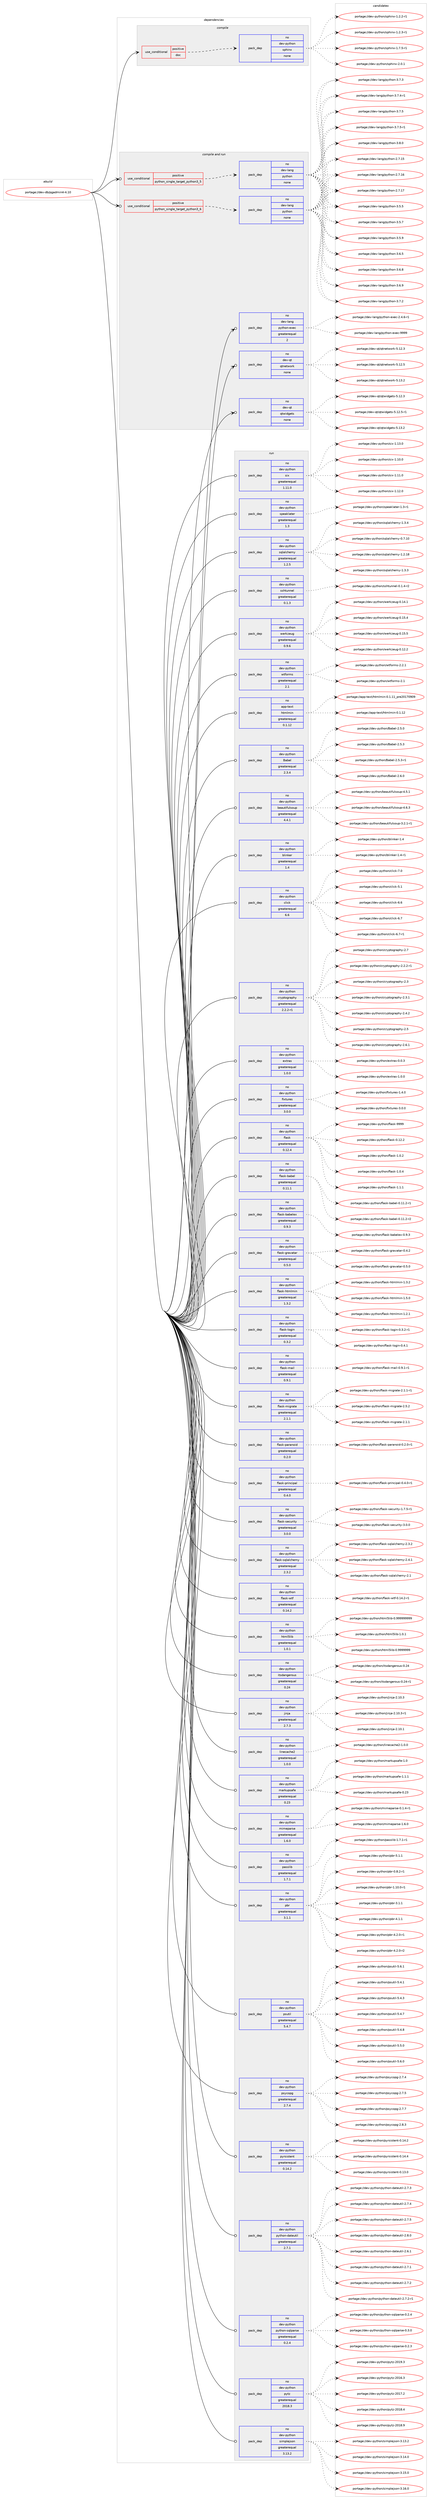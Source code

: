 digraph prolog {

# *************
# Graph options
# *************

newrank=true;
concentrate=true;
compound=true;
graph [rankdir=LR,fontname=Helvetica,fontsize=10,ranksep=1.5];#, ranksep=2.5, nodesep=0.2];
edge  [arrowhead=vee];
node  [fontname=Helvetica,fontsize=10];

# **********
# The ebuild
# **********

subgraph cluster_leftcol {
color=gray;
rank=same;
label=<<i>ebuild</i>>;
id [label="portage://dev-db/pgadmin4-4.10", color=red, width=4, href="../dev-db/pgadmin4-4.10.svg"];
}

# ****************
# The dependencies
# ****************

subgraph cluster_midcol {
color=gray;
label=<<i>dependencies</i>>;
subgraph cluster_compile {
fillcolor="#eeeeee";
style=filled;
label=<<i>compile</i>>;
subgraph cond12736 {
dependency56305 [label=<<TABLE BORDER="0" CELLBORDER="1" CELLSPACING="0" CELLPADDING="4"><TR><TD ROWSPAN="3" CELLPADDING="10">use_conditional</TD></TR><TR><TD>positive</TD></TR><TR><TD>doc</TD></TR></TABLE>>, shape=none, color=red];
subgraph pack42311 {
dependency56306 [label=<<TABLE BORDER="0" CELLBORDER="1" CELLSPACING="0" CELLPADDING="4" WIDTH="220"><TR><TD ROWSPAN="6" CELLPADDING="30">pack_dep</TD></TR><TR><TD WIDTH="110">no</TD></TR><TR><TD>dev-python</TD></TR><TR><TD>sphinx</TD></TR><TR><TD>none</TD></TR><TR><TD></TD></TR></TABLE>>, shape=none, color=blue];
}
dependency56305:e -> dependency56306:w [weight=20,style="dashed",arrowhead="vee"];
}
id:e -> dependency56305:w [weight=20,style="solid",arrowhead="vee"];
}
subgraph cluster_compileandrun {
fillcolor="#eeeeee";
style=filled;
label=<<i>compile and run</i>>;
subgraph cond12737 {
dependency56307 [label=<<TABLE BORDER="0" CELLBORDER="1" CELLSPACING="0" CELLPADDING="4"><TR><TD ROWSPAN="3" CELLPADDING="10">use_conditional</TD></TR><TR><TD>positive</TD></TR><TR><TD>python_single_target_python3_5</TD></TR></TABLE>>, shape=none, color=red];
subgraph pack42312 {
dependency56308 [label=<<TABLE BORDER="0" CELLBORDER="1" CELLSPACING="0" CELLPADDING="4" WIDTH="220"><TR><TD ROWSPAN="6" CELLPADDING="30">pack_dep</TD></TR><TR><TD WIDTH="110">no</TD></TR><TR><TD>dev-lang</TD></TR><TR><TD>python</TD></TR><TR><TD>none</TD></TR><TR><TD></TD></TR></TABLE>>, shape=none, color=blue];
}
dependency56307:e -> dependency56308:w [weight=20,style="dashed",arrowhead="vee"];
}
id:e -> dependency56307:w [weight=20,style="solid",arrowhead="odotvee"];
subgraph cond12738 {
dependency56309 [label=<<TABLE BORDER="0" CELLBORDER="1" CELLSPACING="0" CELLPADDING="4"><TR><TD ROWSPAN="3" CELLPADDING="10">use_conditional</TD></TR><TR><TD>positive</TD></TR><TR><TD>python_single_target_python3_6</TD></TR></TABLE>>, shape=none, color=red];
subgraph pack42313 {
dependency56310 [label=<<TABLE BORDER="0" CELLBORDER="1" CELLSPACING="0" CELLPADDING="4" WIDTH="220"><TR><TD ROWSPAN="6" CELLPADDING="30">pack_dep</TD></TR><TR><TD WIDTH="110">no</TD></TR><TR><TD>dev-lang</TD></TR><TR><TD>python</TD></TR><TR><TD>none</TD></TR><TR><TD></TD></TR></TABLE>>, shape=none, color=blue];
}
dependency56309:e -> dependency56310:w [weight=20,style="dashed",arrowhead="vee"];
}
id:e -> dependency56309:w [weight=20,style="solid",arrowhead="odotvee"];
subgraph pack42314 {
dependency56311 [label=<<TABLE BORDER="0" CELLBORDER="1" CELLSPACING="0" CELLPADDING="4" WIDTH="220"><TR><TD ROWSPAN="6" CELLPADDING="30">pack_dep</TD></TR><TR><TD WIDTH="110">no</TD></TR><TR><TD>dev-lang</TD></TR><TR><TD>python-exec</TD></TR><TR><TD>greaterequal</TD></TR><TR><TD>2</TD></TR></TABLE>>, shape=none, color=blue];
}
id:e -> dependency56311:w [weight=20,style="solid",arrowhead="odotvee"];
subgraph pack42315 {
dependency56312 [label=<<TABLE BORDER="0" CELLBORDER="1" CELLSPACING="0" CELLPADDING="4" WIDTH="220"><TR><TD ROWSPAN="6" CELLPADDING="30">pack_dep</TD></TR><TR><TD WIDTH="110">no</TD></TR><TR><TD>dev-qt</TD></TR><TR><TD>qtnetwork</TD></TR><TR><TD>none</TD></TR><TR><TD></TD></TR></TABLE>>, shape=none, color=blue];
}
id:e -> dependency56312:w [weight=20,style="solid",arrowhead="odotvee"];
subgraph pack42316 {
dependency56313 [label=<<TABLE BORDER="0" CELLBORDER="1" CELLSPACING="0" CELLPADDING="4" WIDTH="220"><TR><TD ROWSPAN="6" CELLPADDING="30">pack_dep</TD></TR><TR><TD WIDTH="110">no</TD></TR><TR><TD>dev-qt</TD></TR><TR><TD>qtwidgets</TD></TR><TR><TD>none</TD></TR><TR><TD></TD></TR></TABLE>>, shape=none, color=blue];
}
id:e -> dependency56313:w [weight=20,style="solid",arrowhead="odotvee"];
}
subgraph cluster_run {
fillcolor="#eeeeee";
style=filled;
label=<<i>run</i>>;
subgraph pack42317 {
dependency56314 [label=<<TABLE BORDER="0" CELLBORDER="1" CELLSPACING="0" CELLPADDING="4" WIDTH="220"><TR><TD ROWSPAN="6" CELLPADDING="30">pack_dep</TD></TR><TR><TD WIDTH="110">no</TD></TR><TR><TD>app-text</TD></TR><TR><TD>htmlmin</TD></TR><TR><TD>greaterequal</TD></TR><TR><TD>0.1.12</TD></TR></TABLE>>, shape=none, color=blue];
}
id:e -> dependency56314:w [weight=20,style="solid",arrowhead="odot"];
subgraph pack42318 {
dependency56315 [label=<<TABLE BORDER="0" CELLBORDER="1" CELLSPACING="0" CELLPADDING="4" WIDTH="220"><TR><TD ROWSPAN="6" CELLPADDING="30">pack_dep</TD></TR><TR><TD WIDTH="110">no</TD></TR><TR><TD>dev-python</TD></TR><TR><TD>Babel</TD></TR><TR><TD>greaterequal</TD></TR><TR><TD>2.3.4</TD></TR></TABLE>>, shape=none, color=blue];
}
id:e -> dependency56315:w [weight=20,style="solid",arrowhead="odot"];
subgraph pack42319 {
dependency56316 [label=<<TABLE BORDER="0" CELLBORDER="1" CELLSPACING="0" CELLPADDING="4" WIDTH="220"><TR><TD ROWSPAN="6" CELLPADDING="30">pack_dep</TD></TR><TR><TD WIDTH="110">no</TD></TR><TR><TD>dev-python</TD></TR><TR><TD>beautifulsoup</TD></TR><TR><TD>greaterequal</TD></TR><TR><TD>4.4.1</TD></TR></TABLE>>, shape=none, color=blue];
}
id:e -> dependency56316:w [weight=20,style="solid",arrowhead="odot"];
subgraph pack42320 {
dependency56317 [label=<<TABLE BORDER="0" CELLBORDER="1" CELLSPACING="0" CELLPADDING="4" WIDTH="220"><TR><TD ROWSPAN="6" CELLPADDING="30">pack_dep</TD></TR><TR><TD WIDTH="110">no</TD></TR><TR><TD>dev-python</TD></TR><TR><TD>blinker</TD></TR><TR><TD>greaterequal</TD></TR><TR><TD>1.4</TD></TR></TABLE>>, shape=none, color=blue];
}
id:e -> dependency56317:w [weight=20,style="solid",arrowhead="odot"];
subgraph pack42321 {
dependency56318 [label=<<TABLE BORDER="0" CELLBORDER="1" CELLSPACING="0" CELLPADDING="4" WIDTH="220"><TR><TD ROWSPAN="6" CELLPADDING="30">pack_dep</TD></TR><TR><TD WIDTH="110">no</TD></TR><TR><TD>dev-python</TD></TR><TR><TD>click</TD></TR><TR><TD>greaterequal</TD></TR><TR><TD>6.6</TD></TR></TABLE>>, shape=none, color=blue];
}
id:e -> dependency56318:w [weight=20,style="solid",arrowhead="odot"];
subgraph pack42322 {
dependency56319 [label=<<TABLE BORDER="0" CELLBORDER="1" CELLSPACING="0" CELLPADDING="4" WIDTH="220"><TR><TD ROWSPAN="6" CELLPADDING="30">pack_dep</TD></TR><TR><TD WIDTH="110">no</TD></TR><TR><TD>dev-python</TD></TR><TR><TD>cryptography</TD></TR><TR><TD>greaterequal</TD></TR><TR><TD>2.2.2-r1</TD></TR></TABLE>>, shape=none, color=blue];
}
id:e -> dependency56319:w [weight=20,style="solid",arrowhead="odot"];
subgraph pack42323 {
dependency56320 [label=<<TABLE BORDER="0" CELLBORDER="1" CELLSPACING="0" CELLPADDING="4" WIDTH="220"><TR><TD ROWSPAN="6" CELLPADDING="30">pack_dep</TD></TR><TR><TD WIDTH="110">no</TD></TR><TR><TD>dev-python</TD></TR><TR><TD>extras</TD></TR><TR><TD>greaterequal</TD></TR><TR><TD>1.0.0</TD></TR></TABLE>>, shape=none, color=blue];
}
id:e -> dependency56320:w [weight=20,style="solid",arrowhead="odot"];
subgraph pack42324 {
dependency56321 [label=<<TABLE BORDER="0" CELLBORDER="1" CELLSPACING="0" CELLPADDING="4" WIDTH="220"><TR><TD ROWSPAN="6" CELLPADDING="30">pack_dep</TD></TR><TR><TD WIDTH="110">no</TD></TR><TR><TD>dev-python</TD></TR><TR><TD>fixtures</TD></TR><TR><TD>greaterequal</TD></TR><TR><TD>3.0.0</TD></TR></TABLE>>, shape=none, color=blue];
}
id:e -> dependency56321:w [weight=20,style="solid",arrowhead="odot"];
subgraph pack42325 {
dependency56322 [label=<<TABLE BORDER="0" CELLBORDER="1" CELLSPACING="0" CELLPADDING="4" WIDTH="220"><TR><TD ROWSPAN="6" CELLPADDING="30">pack_dep</TD></TR><TR><TD WIDTH="110">no</TD></TR><TR><TD>dev-python</TD></TR><TR><TD>flask</TD></TR><TR><TD>greaterequal</TD></TR><TR><TD>0.12.4</TD></TR></TABLE>>, shape=none, color=blue];
}
id:e -> dependency56322:w [weight=20,style="solid",arrowhead="odot"];
subgraph pack42326 {
dependency56323 [label=<<TABLE BORDER="0" CELLBORDER="1" CELLSPACING="0" CELLPADDING="4" WIDTH="220"><TR><TD ROWSPAN="6" CELLPADDING="30">pack_dep</TD></TR><TR><TD WIDTH="110">no</TD></TR><TR><TD>dev-python</TD></TR><TR><TD>flask-babel</TD></TR><TR><TD>greaterequal</TD></TR><TR><TD>0.11.1</TD></TR></TABLE>>, shape=none, color=blue];
}
id:e -> dependency56323:w [weight=20,style="solid",arrowhead="odot"];
subgraph pack42327 {
dependency56324 [label=<<TABLE BORDER="0" CELLBORDER="1" CELLSPACING="0" CELLPADDING="4" WIDTH="220"><TR><TD ROWSPAN="6" CELLPADDING="30">pack_dep</TD></TR><TR><TD WIDTH="110">no</TD></TR><TR><TD>dev-python</TD></TR><TR><TD>flask-babelex</TD></TR><TR><TD>greaterequal</TD></TR><TR><TD>0.9.3</TD></TR></TABLE>>, shape=none, color=blue];
}
id:e -> dependency56324:w [weight=20,style="solid",arrowhead="odot"];
subgraph pack42328 {
dependency56325 [label=<<TABLE BORDER="0" CELLBORDER="1" CELLSPACING="0" CELLPADDING="4" WIDTH="220"><TR><TD ROWSPAN="6" CELLPADDING="30">pack_dep</TD></TR><TR><TD WIDTH="110">no</TD></TR><TR><TD>dev-python</TD></TR><TR><TD>flask-gravatar</TD></TR><TR><TD>greaterequal</TD></TR><TR><TD>0.5.0</TD></TR></TABLE>>, shape=none, color=blue];
}
id:e -> dependency56325:w [weight=20,style="solid",arrowhead="odot"];
subgraph pack42329 {
dependency56326 [label=<<TABLE BORDER="0" CELLBORDER="1" CELLSPACING="0" CELLPADDING="4" WIDTH="220"><TR><TD ROWSPAN="6" CELLPADDING="30">pack_dep</TD></TR><TR><TD WIDTH="110">no</TD></TR><TR><TD>dev-python</TD></TR><TR><TD>flask-htmlmin</TD></TR><TR><TD>greaterequal</TD></TR><TR><TD>1.3.2</TD></TR></TABLE>>, shape=none, color=blue];
}
id:e -> dependency56326:w [weight=20,style="solid",arrowhead="odot"];
subgraph pack42330 {
dependency56327 [label=<<TABLE BORDER="0" CELLBORDER="1" CELLSPACING="0" CELLPADDING="4" WIDTH="220"><TR><TD ROWSPAN="6" CELLPADDING="30">pack_dep</TD></TR><TR><TD WIDTH="110">no</TD></TR><TR><TD>dev-python</TD></TR><TR><TD>flask-login</TD></TR><TR><TD>greaterequal</TD></TR><TR><TD>0.3.2</TD></TR></TABLE>>, shape=none, color=blue];
}
id:e -> dependency56327:w [weight=20,style="solid",arrowhead="odot"];
subgraph pack42331 {
dependency56328 [label=<<TABLE BORDER="0" CELLBORDER="1" CELLSPACING="0" CELLPADDING="4" WIDTH="220"><TR><TD ROWSPAN="6" CELLPADDING="30">pack_dep</TD></TR><TR><TD WIDTH="110">no</TD></TR><TR><TD>dev-python</TD></TR><TR><TD>flask-mail</TD></TR><TR><TD>greaterequal</TD></TR><TR><TD>0.9.1</TD></TR></TABLE>>, shape=none, color=blue];
}
id:e -> dependency56328:w [weight=20,style="solid",arrowhead="odot"];
subgraph pack42332 {
dependency56329 [label=<<TABLE BORDER="0" CELLBORDER="1" CELLSPACING="0" CELLPADDING="4" WIDTH="220"><TR><TD ROWSPAN="6" CELLPADDING="30">pack_dep</TD></TR><TR><TD WIDTH="110">no</TD></TR><TR><TD>dev-python</TD></TR><TR><TD>flask-migrate</TD></TR><TR><TD>greaterequal</TD></TR><TR><TD>2.1.1</TD></TR></TABLE>>, shape=none, color=blue];
}
id:e -> dependency56329:w [weight=20,style="solid",arrowhead="odot"];
subgraph pack42333 {
dependency56330 [label=<<TABLE BORDER="0" CELLBORDER="1" CELLSPACING="0" CELLPADDING="4" WIDTH="220"><TR><TD ROWSPAN="6" CELLPADDING="30">pack_dep</TD></TR><TR><TD WIDTH="110">no</TD></TR><TR><TD>dev-python</TD></TR><TR><TD>flask-paranoid</TD></TR><TR><TD>greaterequal</TD></TR><TR><TD>0.2.0</TD></TR></TABLE>>, shape=none, color=blue];
}
id:e -> dependency56330:w [weight=20,style="solid",arrowhead="odot"];
subgraph pack42334 {
dependency56331 [label=<<TABLE BORDER="0" CELLBORDER="1" CELLSPACING="0" CELLPADDING="4" WIDTH="220"><TR><TD ROWSPAN="6" CELLPADDING="30">pack_dep</TD></TR><TR><TD WIDTH="110">no</TD></TR><TR><TD>dev-python</TD></TR><TR><TD>flask-principal</TD></TR><TR><TD>greaterequal</TD></TR><TR><TD>0.4.0</TD></TR></TABLE>>, shape=none, color=blue];
}
id:e -> dependency56331:w [weight=20,style="solid",arrowhead="odot"];
subgraph pack42335 {
dependency56332 [label=<<TABLE BORDER="0" CELLBORDER="1" CELLSPACING="0" CELLPADDING="4" WIDTH="220"><TR><TD ROWSPAN="6" CELLPADDING="30">pack_dep</TD></TR><TR><TD WIDTH="110">no</TD></TR><TR><TD>dev-python</TD></TR><TR><TD>flask-security</TD></TR><TR><TD>greaterequal</TD></TR><TR><TD>3.0.0</TD></TR></TABLE>>, shape=none, color=blue];
}
id:e -> dependency56332:w [weight=20,style="solid",arrowhead="odot"];
subgraph pack42336 {
dependency56333 [label=<<TABLE BORDER="0" CELLBORDER="1" CELLSPACING="0" CELLPADDING="4" WIDTH="220"><TR><TD ROWSPAN="6" CELLPADDING="30">pack_dep</TD></TR><TR><TD WIDTH="110">no</TD></TR><TR><TD>dev-python</TD></TR><TR><TD>flask-sqlalchemy</TD></TR><TR><TD>greaterequal</TD></TR><TR><TD>2.3.2</TD></TR></TABLE>>, shape=none, color=blue];
}
id:e -> dependency56333:w [weight=20,style="solid",arrowhead="odot"];
subgraph pack42337 {
dependency56334 [label=<<TABLE BORDER="0" CELLBORDER="1" CELLSPACING="0" CELLPADDING="4" WIDTH="220"><TR><TD ROWSPAN="6" CELLPADDING="30">pack_dep</TD></TR><TR><TD WIDTH="110">no</TD></TR><TR><TD>dev-python</TD></TR><TR><TD>flask-wtf</TD></TR><TR><TD>greaterequal</TD></TR><TR><TD>0.14.2</TD></TR></TABLE>>, shape=none, color=blue];
}
id:e -> dependency56334:w [weight=20,style="solid",arrowhead="odot"];
subgraph pack42338 {
dependency56335 [label=<<TABLE BORDER="0" CELLBORDER="1" CELLSPACING="0" CELLPADDING="4" WIDTH="220"><TR><TD ROWSPAN="6" CELLPADDING="30">pack_dep</TD></TR><TR><TD WIDTH="110">no</TD></TR><TR><TD>dev-python</TD></TR><TR><TD>html5lib</TD></TR><TR><TD>greaterequal</TD></TR><TR><TD>1.0.1</TD></TR></TABLE>>, shape=none, color=blue];
}
id:e -> dependency56335:w [weight=20,style="solid",arrowhead="odot"];
subgraph pack42339 {
dependency56336 [label=<<TABLE BORDER="0" CELLBORDER="1" CELLSPACING="0" CELLPADDING="4" WIDTH="220"><TR><TD ROWSPAN="6" CELLPADDING="30">pack_dep</TD></TR><TR><TD WIDTH="110">no</TD></TR><TR><TD>dev-python</TD></TR><TR><TD>itsdangerous</TD></TR><TR><TD>greaterequal</TD></TR><TR><TD>0.24</TD></TR></TABLE>>, shape=none, color=blue];
}
id:e -> dependency56336:w [weight=20,style="solid",arrowhead="odot"];
subgraph pack42340 {
dependency56337 [label=<<TABLE BORDER="0" CELLBORDER="1" CELLSPACING="0" CELLPADDING="4" WIDTH="220"><TR><TD ROWSPAN="6" CELLPADDING="30">pack_dep</TD></TR><TR><TD WIDTH="110">no</TD></TR><TR><TD>dev-python</TD></TR><TR><TD>jinja</TD></TR><TR><TD>greaterequal</TD></TR><TR><TD>2.7.3</TD></TR></TABLE>>, shape=none, color=blue];
}
id:e -> dependency56337:w [weight=20,style="solid",arrowhead="odot"];
subgraph pack42341 {
dependency56338 [label=<<TABLE BORDER="0" CELLBORDER="1" CELLSPACING="0" CELLPADDING="4" WIDTH="220"><TR><TD ROWSPAN="6" CELLPADDING="30">pack_dep</TD></TR><TR><TD WIDTH="110">no</TD></TR><TR><TD>dev-python</TD></TR><TR><TD>linecache2</TD></TR><TR><TD>greaterequal</TD></TR><TR><TD>1.0.0</TD></TR></TABLE>>, shape=none, color=blue];
}
id:e -> dependency56338:w [weight=20,style="solid",arrowhead="odot"];
subgraph pack42342 {
dependency56339 [label=<<TABLE BORDER="0" CELLBORDER="1" CELLSPACING="0" CELLPADDING="4" WIDTH="220"><TR><TD ROWSPAN="6" CELLPADDING="30">pack_dep</TD></TR><TR><TD WIDTH="110">no</TD></TR><TR><TD>dev-python</TD></TR><TR><TD>markupsafe</TD></TR><TR><TD>greaterequal</TD></TR><TR><TD>0.23</TD></TR></TABLE>>, shape=none, color=blue];
}
id:e -> dependency56339:w [weight=20,style="solid",arrowhead="odot"];
subgraph pack42343 {
dependency56340 [label=<<TABLE BORDER="0" CELLBORDER="1" CELLSPACING="0" CELLPADDING="4" WIDTH="220"><TR><TD ROWSPAN="6" CELLPADDING="30">pack_dep</TD></TR><TR><TD WIDTH="110">no</TD></TR><TR><TD>dev-python</TD></TR><TR><TD>mimeparse</TD></TR><TR><TD>greaterequal</TD></TR><TR><TD>1.6.0</TD></TR></TABLE>>, shape=none, color=blue];
}
id:e -> dependency56340:w [weight=20,style="solid",arrowhead="odot"];
subgraph pack42344 {
dependency56341 [label=<<TABLE BORDER="0" CELLBORDER="1" CELLSPACING="0" CELLPADDING="4" WIDTH="220"><TR><TD ROWSPAN="6" CELLPADDING="30">pack_dep</TD></TR><TR><TD WIDTH="110">no</TD></TR><TR><TD>dev-python</TD></TR><TR><TD>passlib</TD></TR><TR><TD>greaterequal</TD></TR><TR><TD>1.7.1</TD></TR></TABLE>>, shape=none, color=blue];
}
id:e -> dependency56341:w [weight=20,style="solid",arrowhead="odot"];
subgraph pack42345 {
dependency56342 [label=<<TABLE BORDER="0" CELLBORDER="1" CELLSPACING="0" CELLPADDING="4" WIDTH="220"><TR><TD ROWSPAN="6" CELLPADDING="30">pack_dep</TD></TR><TR><TD WIDTH="110">no</TD></TR><TR><TD>dev-python</TD></TR><TR><TD>pbr</TD></TR><TR><TD>greaterequal</TD></TR><TR><TD>3.1.1</TD></TR></TABLE>>, shape=none, color=blue];
}
id:e -> dependency56342:w [weight=20,style="solid",arrowhead="odot"];
subgraph pack42346 {
dependency56343 [label=<<TABLE BORDER="0" CELLBORDER="1" CELLSPACING="0" CELLPADDING="4" WIDTH="220"><TR><TD ROWSPAN="6" CELLPADDING="30">pack_dep</TD></TR><TR><TD WIDTH="110">no</TD></TR><TR><TD>dev-python</TD></TR><TR><TD>psutil</TD></TR><TR><TD>greaterequal</TD></TR><TR><TD>5.4.7</TD></TR></TABLE>>, shape=none, color=blue];
}
id:e -> dependency56343:w [weight=20,style="solid",arrowhead="odot"];
subgraph pack42347 {
dependency56344 [label=<<TABLE BORDER="0" CELLBORDER="1" CELLSPACING="0" CELLPADDING="4" WIDTH="220"><TR><TD ROWSPAN="6" CELLPADDING="30">pack_dep</TD></TR><TR><TD WIDTH="110">no</TD></TR><TR><TD>dev-python</TD></TR><TR><TD>psycopg</TD></TR><TR><TD>greaterequal</TD></TR><TR><TD>2.7.4</TD></TR></TABLE>>, shape=none, color=blue];
}
id:e -> dependency56344:w [weight=20,style="solid",arrowhead="odot"];
subgraph pack42348 {
dependency56345 [label=<<TABLE BORDER="0" CELLBORDER="1" CELLSPACING="0" CELLPADDING="4" WIDTH="220"><TR><TD ROWSPAN="6" CELLPADDING="30">pack_dep</TD></TR><TR><TD WIDTH="110">no</TD></TR><TR><TD>dev-python</TD></TR><TR><TD>pyrsistent</TD></TR><TR><TD>greaterequal</TD></TR><TR><TD>0.14.2</TD></TR></TABLE>>, shape=none, color=blue];
}
id:e -> dependency56345:w [weight=20,style="solid",arrowhead="odot"];
subgraph pack42349 {
dependency56346 [label=<<TABLE BORDER="0" CELLBORDER="1" CELLSPACING="0" CELLPADDING="4" WIDTH="220"><TR><TD ROWSPAN="6" CELLPADDING="30">pack_dep</TD></TR><TR><TD WIDTH="110">no</TD></TR><TR><TD>dev-python</TD></TR><TR><TD>python-dateutil</TD></TR><TR><TD>greaterequal</TD></TR><TR><TD>2.7.1</TD></TR></TABLE>>, shape=none, color=blue];
}
id:e -> dependency56346:w [weight=20,style="solid",arrowhead="odot"];
subgraph pack42350 {
dependency56347 [label=<<TABLE BORDER="0" CELLBORDER="1" CELLSPACING="0" CELLPADDING="4" WIDTH="220"><TR><TD ROWSPAN="6" CELLPADDING="30">pack_dep</TD></TR><TR><TD WIDTH="110">no</TD></TR><TR><TD>dev-python</TD></TR><TR><TD>python-sqlparse</TD></TR><TR><TD>greaterequal</TD></TR><TR><TD>0.2.4</TD></TR></TABLE>>, shape=none, color=blue];
}
id:e -> dependency56347:w [weight=20,style="solid",arrowhead="odot"];
subgraph pack42351 {
dependency56348 [label=<<TABLE BORDER="0" CELLBORDER="1" CELLSPACING="0" CELLPADDING="4" WIDTH="220"><TR><TD ROWSPAN="6" CELLPADDING="30">pack_dep</TD></TR><TR><TD WIDTH="110">no</TD></TR><TR><TD>dev-python</TD></TR><TR><TD>pytz</TD></TR><TR><TD>greaterequal</TD></TR><TR><TD>2018.3</TD></TR></TABLE>>, shape=none, color=blue];
}
id:e -> dependency56348:w [weight=20,style="solid",arrowhead="odot"];
subgraph pack42352 {
dependency56349 [label=<<TABLE BORDER="0" CELLBORDER="1" CELLSPACING="0" CELLPADDING="4" WIDTH="220"><TR><TD ROWSPAN="6" CELLPADDING="30">pack_dep</TD></TR><TR><TD WIDTH="110">no</TD></TR><TR><TD>dev-python</TD></TR><TR><TD>simplejson</TD></TR><TR><TD>greaterequal</TD></TR><TR><TD>3.13.2</TD></TR></TABLE>>, shape=none, color=blue];
}
id:e -> dependency56349:w [weight=20,style="solid",arrowhead="odot"];
subgraph pack42353 {
dependency56350 [label=<<TABLE BORDER="0" CELLBORDER="1" CELLSPACING="0" CELLPADDING="4" WIDTH="220"><TR><TD ROWSPAN="6" CELLPADDING="30">pack_dep</TD></TR><TR><TD WIDTH="110">no</TD></TR><TR><TD>dev-python</TD></TR><TR><TD>six</TD></TR><TR><TD>greaterequal</TD></TR><TR><TD>1.11.0</TD></TR></TABLE>>, shape=none, color=blue];
}
id:e -> dependency56350:w [weight=20,style="solid",arrowhead="odot"];
subgraph pack42354 {
dependency56351 [label=<<TABLE BORDER="0" CELLBORDER="1" CELLSPACING="0" CELLPADDING="4" WIDTH="220"><TR><TD ROWSPAN="6" CELLPADDING="30">pack_dep</TD></TR><TR><TD WIDTH="110">no</TD></TR><TR><TD>dev-python</TD></TR><TR><TD>speaklater</TD></TR><TR><TD>greaterequal</TD></TR><TR><TD>1.3</TD></TR></TABLE>>, shape=none, color=blue];
}
id:e -> dependency56351:w [weight=20,style="solid",arrowhead="odot"];
subgraph pack42355 {
dependency56352 [label=<<TABLE BORDER="0" CELLBORDER="1" CELLSPACING="0" CELLPADDING="4" WIDTH="220"><TR><TD ROWSPAN="6" CELLPADDING="30">pack_dep</TD></TR><TR><TD WIDTH="110">no</TD></TR><TR><TD>dev-python</TD></TR><TR><TD>sqlalchemy</TD></TR><TR><TD>greaterequal</TD></TR><TR><TD>1.2.5</TD></TR></TABLE>>, shape=none, color=blue];
}
id:e -> dependency56352:w [weight=20,style="solid",arrowhead="odot"];
subgraph pack42356 {
dependency56353 [label=<<TABLE BORDER="0" CELLBORDER="1" CELLSPACING="0" CELLPADDING="4" WIDTH="220"><TR><TD ROWSPAN="6" CELLPADDING="30">pack_dep</TD></TR><TR><TD WIDTH="110">no</TD></TR><TR><TD>dev-python</TD></TR><TR><TD>sshtunnel</TD></TR><TR><TD>greaterequal</TD></TR><TR><TD>0.1.3</TD></TR></TABLE>>, shape=none, color=blue];
}
id:e -> dependency56353:w [weight=20,style="solid",arrowhead="odot"];
subgraph pack42357 {
dependency56354 [label=<<TABLE BORDER="0" CELLBORDER="1" CELLSPACING="0" CELLPADDING="4" WIDTH="220"><TR><TD ROWSPAN="6" CELLPADDING="30">pack_dep</TD></TR><TR><TD WIDTH="110">no</TD></TR><TR><TD>dev-python</TD></TR><TR><TD>werkzeug</TD></TR><TR><TD>greaterequal</TD></TR><TR><TD>0.9.6</TD></TR></TABLE>>, shape=none, color=blue];
}
id:e -> dependency56354:w [weight=20,style="solid",arrowhead="odot"];
subgraph pack42358 {
dependency56355 [label=<<TABLE BORDER="0" CELLBORDER="1" CELLSPACING="0" CELLPADDING="4" WIDTH="220"><TR><TD ROWSPAN="6" CELLPADDING="30">pack_dep</TD></TR><TR><TD WIDTH="110">no</TD></TR><TR><TD>dev-python</TD></TR><TR><TD>wtforms</TD></TR><TR><TD>greaterequal</TD></TR><TR><TD>2.1</TD></TR></TABLE>>, shape=none, color=blue];
}
id:e -> dependency56355:w [weight=20,style="solid",arrowhead="odot"];
}
}

# **************
# The candidates
# **************

subgraph cluster_choices {
rank=same;
color=gray;
label=<<i>candidates</i>>;

subgraph choice42311 {
color=black;
nodesep=1;
choiceportage10010111845112121116104111110471151121041051101204549465046504511449 [label="portage://dev-python/sphinx-1.2.2-r1", color=red, width=4,href="../dev-python/sphinx-1.2.2-r1.svg"];
choiceportage10010111845112121116104111110471151121041051101204549465046514511449 [label="portage://dev-python/sphinx-1.2.3-r1", color=red, width=4,href="../dev-python/sphinx-1.2.3-r1.svg"];
choiceportage10010111845112121116104111110471151121041051101204549465546534511449 [label="portage://dev-python/sphinx-1.7.5-r1", color=red, width=4,href="../dev-python/sphinx-1.7.5-r1.svg"];
choiceportage1001011184511212111610411111047115112104105110120455046484649 [label="portage://dev-python/sphinx-2.0.1", color=red, width=4,href="../dev-python/sphinx-2.0.1.svg"];
dependency56306:e -> choiceportage10010111845112121116104111110471151121041051101204549465046504511449:w [style=dotted,weight="100"];
dependency56306:e -> choiceportage10010111845112121116104111110471151121041051101204549465046514511449:w [style=dotted,weight="100"];
dependency56306:e -> choiceportage10010111845112121116104111110471151121041051101204549465546534511449:w [style=dotted,weight="100"];
dependency56306:e -> choiceportage1001011184511212111610411111047115112104105110120455046484649:w [style=dotted,weight="100"];
}
subgraph choice42312 {
color=black;
nodesep=1;
choiceportage10010111845108971101034711212111610411111045504655464953 [label="portage://dev-lang/python-2.7.15", color=red, width=4,href="../dev-lang/python-2.7.15.svg"];
choiceportage10010111845108971101034711212111610411111045504655464954 [label="portage://dev-lang/python-2.7.16", color=red, width=4,href="../dev-lang/python-2.7.16.svg"];
choiceportage10010111845108971101034711212111610411111045504655464955 [label="portage://dev-lang/python-2.7.17", color=red, width=4,href="../dev-lang/python-2.7.17.svg"];
choiceportage100101118451089711010347112121116104111110455146534653 [label="portage://dev-lang/python-3.5.5", color=red, width=4,href="../dev-lang/python-3.5.5.svg"];
choiceportage100101118451089711010347112121116104111110455146534655 [label="portage://dev-lang/python-3.5.7", color=red, width=4,href="../dev-lang/python-3.5.7.svg"];
choiceportage100101118451089711010347112121116104111110455146534657 [label="portage://dev-lang/python-3.5.9", color=red, width=4,href="../dev-lang/python-3.5.9.svg"];
choiceportage100101118451089711010347112121116104111110455146544653 [label="portage://dev-lang/python-3.6.5", color=red, width=4,href="../dev-lang/python-3.6.5.svg"];
choiceportage100101118451089711010347112121116104111110455146544656 [label="portage://dev-lang/python-3.6.8", color=red, width=4,href="../dev-lang/python-3.6.8.svg"];
choiceportage100101118451089711010347112121116104111110455146544657 [label="portage://dev-lang/python-3.6.9", color=red, width=4,href="../dev-lang/python-3.6.9.svg"];
choiceportage100101118451089711010347112121116104111110455146554650 [label="portage://dev-lang/python-3.7.2", color=red, width=4,href="../dev-lang/python-3.7.2.svg"];
choiceportage100101118451089711010347112121116104111110455146554651 [label="portage://dev-lang/python-3.7.3", color=red, width=4,href="../dev-lang/python-3.7.3.svg"];
choiceportage1001011184510897110103471121211161041111104551465546524511449 [label="portage://dev-lang/python-3.7.4-r1", color=red, width=4,href="../dev-lang/python-3.7.4-r1.svg"];
choiceportage100101118451089711010347112121116104111110455146554653 [label="portage://dev-lang/python-3.7.5", color=red, width=4,href="../dev-lang/python-3.7.5.svg"];
choiceportage1001011184510897110103471121211161041111104551465546534511449 [label="portage://dev-lang/python-3.7.5-r1", color=red, width=4,href="../dev-lang/python-3.7.5-r1.svg"];
choiceportage100101118451089711010347112121116104111110455146564648 [label="portage://dev-lang/python-3.8.0", color=red, width=4,href="../dev-lang/python-3.8.0.svg"];
dependency56308:e -> choiceportage10010111845108971101034711212111610411111045504655464953:w [style=dotted,weight="100"];
dependency56308:e -> choiceportage10010111845108971101034711212111610411111045504655464954:w [style=dotted,weight="100"];
dependency56308:e -> choiceportage10010111845108971101034711212111610411111045504655464955:w [style=dotted,weight="100"];
dependency56308:e -> choiceportage100101118451089711010347112121116104111110455146534653:w [style=dotted,weight="100"];
dependency56308:e -> choiceportage100101118451089711010347112121116104111110455146534655:w [style=dotted,weight="100"];
dependency56308:e -> choiceportage100101118451089711010347112121116104111110455146534657:w [style=dotted,weight="100"];
dependency56308:e -> choiceportage100101118451089711010347112121116104111110455146544653:w [style=dotted,weight="100"];
dependency56308:e -> choiceportage100101118451089711010347112121116104111110455146544656:w [style=dotted,weight="100"];
dependency56308:e -> choiceportage100101118451089711010347112121116104111110455146544657:w [style=dotted,weight="100"];
dependency56308:e -> choiceportage100101118451089711010347112121116104111110455146554650:w [style=dotted,weight="100"];
dependency56308:e -> choiceportage100101118451089711010347112121116104111110455146554651:w [style=dotted,weight="100"];
dependency56308:e -> choiceportage1001011184510897110103471121211161041111104551465546524511449:w [style=dotted,weight="100"];
dependency56308:e -> choiceportage100101118451089711010347112121116104111110455146554653:w [style=dotted,weight="100"];
dependency56308:e -> choiceportage1001011184510897110103471121211161041111104551465546534511449:w [style=dotted,weight="100"];
dependency56308:e -> choiceportage100101118451089711010347112121116104111110455146564648:w [style=dotted,weight="100"];
}
subgraph choice42313 {
color=black;
nodesep=1;
choiceportage10010111845108971101034711212111610411111045504655464953 [label="portage://dev-lang/python-2.7.15", color=red, width=4,href="../dev-lang/python-2.7.15.svg"];
choiceportage10010111845108971101034711212111610411111045504655464954 [label="portage://dev-lang/python-2.7.16", color=red, width=4,href="../dev-lang/python-2.7.16.svg"];
choiceportage10010111845108971101034711212111610411111045504655464955 [label="portage://dev-lang/python-2.7.17", color=red, width=4,href="../dev-lang/python-2.7.17.svg"];
choiceportage100101118451089711010347112121116104111110455146534653 [label="portage://dev-lang/python-3.5.5", color=red, width=4,href="../dev-lang/python-3.5.5.svg"];
choiceportage100101118451089711010347112121116104111110455146534655 [label="portage://dev-lang/python-3.5.7", color=red, width=4,href="../dev-lang/python-3.5.7.svg"];
choiceportage100101118451089711010347112121116104111110455146534657 [label="portage://dev-lang/python-3.5.9", color=red, width=4,href="../dev-lang/python-3.5.9.svg"];
choiceportage100101118451089711010347112121116104111110455146544653 [label="portage://dev-lang/python-3.6.5", color=red, width=4,href="../dev-lang/python-3.6.5.svg"];
choiceportage100101118451089711010347112121116104111110455146544656 [label="portage://dev-lang/python-3.6.8", color=red, width=4,href="../dev-lang/python-3.6.8.svg"];
choiceportage100101118451089711010347112121116104111110455146544657 [label="portage://dev-lang/python-3.6.9", color=red, width=4,href="../dev-lang/python-3.6.9.svg"];
choiceportage100101118451089711010347112121116104111110455146554650 [label="portage://dev-lang/python-3.7.2", color=red, width=4,href="../dev-lang/python-3.7.2.svg"];
choiceportage100101118451089711010347112121116104111110455146554651 [label="portage://dev-lang/python-3.7.3", color=red, width=4,href="../dev-lang/python-3.7.3.svg"];
choiceportage1001011184510897110103471121211161041111104551465546524511449 [label="portage://dev-lang/python-3.7.4-r1", color=red, width=4,href="../dev-lang/python-3.7.4-r1.svg"];
choiceportage100101118451089711010347112121116104111110455146554653 [label="portage://dev-lang/python-3.7.5", color=red, width=4,href="../dev-lang/python-3.7.5.svg"];
choiceportage1001011184510897110103471121211161041111104551465546534511449 [label="portage://dev-lang/python-3.7.5-r1", color=red, width=4,href="../dev-lang/python-3.7.5-r1.svg"];
choiceportage100101118451089711010347112121116104111110455146564648 [label="portage://dev-lang/python-3.8.0", color=red, width=4,href="../dev-lang/python-3.8.0.svg"];
dependency56310:e -> choiceportage10010111845108971101034711212111610411111045504655464953:w [style=dotted,weight="100"];
dependency56310:e -> choiceportage10010111845108971101034711212111610411111045504655464954:w [style=dotted,weight="100"];
dependency56310:e -> choiceportage10010111845108971101034711212111610411111045504655464955:w [style=dotted,weight="100"];
dependency56310:e -> choiceportage100101118451089711010347112121116104111110455146534653:w [style=dotted,weight="100"];
dependency56310:e -> choiceportage100101118451089711010347112121116104111110455146534655:w [style=dotted,weight="100"];
dependency56310:e -> choiceportage100101118451089711010347112121116104111110455146534657:w [style=dotted,weight="100"];
dependency56310:e -> choiceportage100101118451089711010347112121116104111110455146544653:w [style=dotted,weight="100"];
dependency56310:e -> choiceportage100101118451089711010347112121116104111110455146544656:w [style=dotted,weight="100"];
dependency56310:e -> choiceportage100101118451089711010347112121116104111110455146544657:w [style=dotted,weight="100"];
dependency56310:e -> choiceportage100101118451089711010347112121116104111110455146554650:w [style=dotted,weight="100"];
dependency56310:e -> choiceportage100101118451089711010347112121116104111110455146554651:w [style=dotted,weight="100"];
dependency56310:e -> choiceportage1001011184510897110103471121211161041111104551465546524511449:w [style=dotted,weight="100"];
dependency56310:e -> choiceportage100101118451089711010347112121116104111110455146554653:w [style=dotted,weight="100"];
dependency56310:e -> choiceportage1001011184510897110103471121211161041111104551465546534511449:w [style=dotted,weight="100"];
dependency56310:e -> choiceportage100101118451089711010347112121116104111110455146564648:w [style=dotted,weight="100"];
}
subgraph choice42314 {
color=black;
nodesep=1;
choiceportage10010111845108971101034711212111610411111045101120101994550465246544511449 [label="portage://dev-lang/python-exec-2.4.6-r1", color=red, width=4,href="../dev-lang/python-exec-2.4.6-r1.svg"];
choiceportage10010111845108971101034711212111610411111045101120101994557575757 [label="portage://dev-lang/python-exec-9999", color=red, width=4,href="../dev-lang/python-exec-9999.svg"];
dependency56311:e -> choiceportage10010111845108971101034711212111610411111045101120101994550465246544511449:w [style=dotted,weight="100"];
dependency56311:e -> choiceportage10010111845108971101034711212111610411111045101120101994557575757:w [style=dotted,weight="100"];
}
subgraph choice42315 {
color=black;
nodesep=1;
choiceportage100101118451131164711311611010111611911111410745534649504651 [label="portage://dev-qt/qtnetwork-5.12.3", color=red, width=4,href="../dev-qt/qtnetwork-5.12.3.svg"];
choiceportage100101118451131164711311611010111611911111410745534649504653 [label="portage://dev-qt/qtnetwork-5.12.5", color=red, width=4,href="../dev-qt/qtnetwork-5.12.5.svg"];
choiceportage100101118451131164711311611010111611911111410745534649514650 [label="portage://dev-qt/qtnetwork-5.13.2", color=red, width=4,href="../dev-qt/qtnetwork-5.13.2.svg"];
dependency56312:e -> choiceportage100101118451131164711311611010111611911111410745534649504651:w [style=dotted,weight="100"];
dependency56312:e -> choiceportage100101118451131164711311611010111611911111410745534649504653:w [style=dotted,weight="100"];
dependency56312:e -> choiceportage100101118451131164711311611010111611911111410745534649514650:w [style=dotted,weight="100"];
}
subgraph choice42316 {
color=black;
nodesep=1;
choiceportage100101118451131164711311611910510010310111611545534649504651 [label="portage://dev-qt/qtwidgets-5.12.3", color=red, width=4,href="../dev-qt/qtwidgets-5.12.3.svg"];
choiceportage1001011184511311647113116119105100103101116115455346495046534511449 [label="portage://dev-qt/qtwidgets-5.12.5-r1", color=red, width=4,href="../dev-qt/qtwidgets-5.12.5-r1.svg"];
choiceportage100101118451131164711311611910510010310111611545534649514650 [label="portage://dev-qt/qtwidgets-5.13.2", color=red, width=4,href="../dev-qt/qtwidgets-5.13.2.svg"];
dependency56313:e -> choiceportage100101118451131164711311611910510010310111611545534649504651:w [style=dotted,weight="100"];
dependency56313:e -> choiceportage1001011184511311647113116119105100103101116115455346495046534511449:w [style=dotted,weight="100"];
dependency56313:e -> choiceportage100101118451131164711311611910510010310111611545534649514650:w [style=dotted,weight="100"];
}
subgraph choice42317 {
color=black;
nodesep=1;
choiceportage97112112451161011201164710411610910810910511045484649464949951121141015048495548574857 [label="portage://app-text/htmlmin-0.1.11_pre20170909", color=red, width=4,href="../app-text/htmlmin-0.1.11_pre20170909.svg"];
choiceportage97112112451161011201164710411610910810910511045484649464950 [label="portage://app-text/htmlmin-0.1.12", color=red, width=4,href="../app-text/htmlmin-0.1.12.svg"];
dependency56314:e -> choiceportage97112112451161011201164710411610910810910511045484649464949951121141015048495548574857:w [style=dotted,weight="100"];
dependency56314:e -> choiceportage97112112451161011201164710411610910810910511045484649464950:w [style=dotted,weight="100"];
}
subgraph choice42318 {
color=black;
nodesep=1;
choiceportage1001011184511212111610411111047669798101108455046534648 [label="portage://dev-python/Babel-2.5.0", color=red, width=4,href="../dev-python/Babel-2.5.0.svg"];
choiceportage1001011184511212111610411111047669798101108455046534651 [label="portage://dev-python/Babel-2.5.3", color=red, width=4,href="../dev-python/Babel-2.5.3.svg"];
choiceportage10010111845112121116104111110476697981011084550465346514511449 [label="portage://dev-python/Babel-2.5.3-r1", color=red, width=4,href="../dev-python/Babel-2.5.3-r1.svg"];
choiceportage1001011184511212111610411111047669798101108455046544648 [label="portage://dev-python/Babel-2.6.0", color=red, width=4,href="../dev-python/Babel-2.6.0.svg"];
dependency56315:e -> choiceportage1001011184511212111610411111047669798101108455046534648:w [style=dotted,weight="100"];
dependency56315:e -> choiceportage1001011184511212111610411111047669798101108455046534651:w [style=dotted,weight="100"];
dependency56315:e -> choiceportage10010111845112121116104111110476697981011084550465346514511449:w [style=dotted,weight="100"];
dependency56315:e -> choiceportage1001011184511212111610411111047669798101108455046544648:w [style=dotted,weight="100"];
}
subgraph choice42319 {
color=black;
nodesep=1;
choiceportage100101118451121211161041111104798101971171161051021171081151111171124551465046494511449 [label="portage://dev-python/beautifulsoup-3.2.1-r1", color=red, width=4,href="../dev-python/beautifulsoup-3.2.1-r1.svg"];
choiceportage10010111845112121116104111110479810197117116105102117108115111117112455246534649 [label="portage://dev-python/beautifulsoup-4.5.1", color=red, width=4,href="../dev-python/beautifulsoup-4.5.1.svg"];
choiceportage10010111845112121116104111110479810197117116105102117108115111117112455246544651 [label="portage://dev-python/beautifulsoup-4.6.3", color=red, width=4,href="../dev-python/beautifulsoup-4.6.3.svg"];
dependency56316:e -> choiceportage100101118451121211161041111104798101971171161051021171081151111171124551465046494511449:w [style=dotted,weight="100"];
dependency56316:e -> choiceportage10010111845112121116104111110479810197117116105102117108115111117112455246534649:w [style=dotted,weight="100"];
dependency56316:e -> choiceportage10010111845112121116104111110479810197117116105102117108115111117112455246544651:w [style=dotted,weight="100"];
}
subgraph choice42320 {
color=black;
nodesep=1;
choiceportage10010111845112121116104111110479810810511010710111445494652 [label="portage://dev-python/blinker-1.4", color=red, width=4,href="../dev-python/blinker-1.4.svg"];
choiceportage100101118451121211161041111104798108105110107101114454946524511449 [label="portage://dev-python/blinker-1.4-r1", color=red, width=4,href="../dev-python/blinker-1.4-r1.svg"];
dependency56317:e -> choiceportage10010111845112121116104111110479810810511010710111445494652:w [style=dotted,weight="100"];
dependency56317:e -> choiceportage100101118451121211161041111104798108105110107101114454946524511449:w [style=dotted,weight="100"];
}
subgraph choice42321 {
color=black;
nodesep=1;
choiceportage1001011184511212111610411111047991081059910745534649 [label="portage://dev-python/click-5.1", color=red, width=4,href="../dev-python/click-5.1.svg"];
choiceportage1001011184511212111610411111047991081059910745544654 [label="portage://dev-python/click-6.6", color=red, width=4,href="../dev-python/click-6.6.svg"];
choiceportage1001011184511212111610411111047991081059910745544655 [label="portage://dev-python/click-6.7", color=red, width=4,href="../dev-python/click-6.7.svg"];
choiceportage10010111845112121116104111110479910810599107455446554511449 [label="portage://dev-python/click-6.7-r1", color=red, width=4,href="../dev-python/click-6.7-r1.svg"];
choiceportage1001011184511212111610411111047991081059910745554648 [label="portage://dev-python/click-7.0", color=red, width=4,href="../dev-python/click-7.0.svg"];
dependency56318:e -> choiceportage1001011184511212111610411111047991081059910745534649:w [style=dotted,weight="100"];
dependency56318:e -> choiceportage1001011184511212111610411111047991081059910745544654:w [style=dotted,weight="100"];
dependency56318:e -> choiceportage1001011184511212111610411111047991081059910745544655:w [style=dotted,weight="100"];
dependency56318:e -> choiceportage10010111845112121116104111110479910810599107455446554511449:w [style=dotted,weight="100"];
dependency56318:e -> choiceportage1001011184511212111610411111047991081059910745554648:w [style=dotted,weight="100"];
}
subgraph choice42322 {
color=black;
nodesep=1;
choiceportage100101118451121211161041111104799114121112116111103114971121041214550465046504511449 [label="portage://dev-python/cryptography-2.2.2-r1", color=red, width=4,href="../dev-python/cryptography-2.2.2-r1.svg"];
choiceportage1001011184511212111610411111047991141211121161111031149711210412145504651 [label="portage://dev-python/cryptography-2.3", color=red, width=4,href="../dev-python/cryptography-2.3.svg"];
choiceportage10010111845112121116104111110479911412111211611110311497112104121455046514649 [label="portage://dev-python/cryptography-2.3.1", color=red, width=4,href="../dev-python/cryptography-2.3.1.svg"];
choiceportage10010111845112121116104111110479911412111211611110311497112104121455046524650 [label="portage://dev-python/cryptography-2.4.2", color=red, width=4,href="../dev-python/cryptography-2.4.2.svg"];
choiceportage1001011184511212111610411111047991141211121161111031149711210412145504653 [label="portage://dev-python/cryptography-2.5", color=red, width=4,href="../dev-python/cryptography-2.5.svg"];
choiceportage10010111845112121116104111110479911412111211611110311497112104121455046544649 [label="portage://dev-python/cryptography-2.6.1", color=red, width=4,href="../dev-python/cryptography-2.6.1.svg"];
choiceportage1001011184511212111610411111047991141211121161111031149711210412145504655 [label="portage://dev-python/cryptography-2.7", color=red, width=4,href="../dev-python/cryptography-2.7.svg"];
dependency56319:e -> choiceportage100101118451121211161041111104799114121112116111103114971121041214550465046504511449:w [style=dotted,weight="100"];
dependency56319:e -> choiceportage1001011184511212111610411111047991141211121161111031149711210412145504651:w [style=dotted,weight="100"];
dependency56319:e -> choiceportage10010111845112121116104111110479911412111211611110311497112104121455046514649:w [style=dotted,weight="100"];
dependency56319:e -> choiceportage10010111845112121116104111110479911412111211611110311497112104121455046524650:w [style=dotted,weight="100"];
dependency56319:e -> choiceportage1001011184511212111610411111047991141211121161111031149711210412145504653:w [style=dotted,weight="100"];
dependency56319:e -> choiceportage10010111845112121116104111110479911412111211611110311497112104121455046544649:w [style=dotted,weight="100"];
dependency56319:e -> choiceportage1001011184511212111610411111047991141211121161111031149711210412145504655:w [style=dotted,weight="100"];
}
subgraph choice42323 {
color=black;
nodesep=1;
choiceportage100101118451121211161041111104710112011611497115454846484651 [label="portage://dev-python/extras-0.0.3", color=red, width=4,href="../dev-python/extras-0.0.3.svg"];
choiceportage100101118451121211161041111104710112011611497115454946484648 [label="portage://dev-python/extras-1.0.0", color=red, width=4,href="../dev-python/extras-1.0.0.svg"];
dependency56320:e -> choiceportage100101118451121211161041111104710112011611497115454846484651:w [style=dotted,weight="100"];
dependency56320:e -> choiceportage100101118451121211161041111104710112011611497115454946484648:w [style=dotted,weight="100"];
}
subgraph choice42324 {
color=black;
nodesep=1;
choiceportage1001011184511212111610411111047102105120116117114101115454946524648 [label="portage://dev-python/fixtures-1.4.0", color=red, width=4,href="../dev-python/fixtures-1.4.0.svg"];
choiceportage1001011184511212111610411111047102105120116117114101115455146484648 [label="portage://dev-python/fixtures-3.0.0", color=red, width=4,href="../dev-python/fixtures-3.0.0.svg"];
dependency56321:e -> choiceportage1001011184511212111610411111047102105120116117114101115454946524648:w [style=dotted,weight="100"];
dependency56321:e -> choiceportage1001011184511212111610411111047102105120116117114101115455146484648:w [style=dotted,weight="100"];
}
subgraph choice42325 {
color=black;
nodesep=1;
choiceportage10010111845112121116104111110471021089711510745484649504650 [label="portage://dev-python/flask-0.12.2", color=red, width=4,href="../dev-python/flask-0.12.2.svg"];
choiceportage100101118451121211161041111104710210897115107454946484650 [label="portage://dev-python/flask-1.0.2", color=red, width=4,href="../dev-python/flask-1.0.2.svg"];
choiceportage100101118451121211161041111104710210897115107454946484652 [label="portage://dev-python/flask-1.0.4", color=red, width=4,href="../dev-python/flask-1.0.4.svg"];
choiceportage100101118451121211161041111104710210897115107454946494649 [label="portage://dev-python/flask-1.1.1", color=red, width=4,href="../dev-python/flask-1.1.1.svg"];
choiceportage1001011184511212111610411111047102108971151074557575757 [label="portage://dev-python/flask-9999", color=red, width=4,href="../dev-python/flask-9999.svg"];
dependency56322:e -> choiceportage10010111845112121116104111110471021089711510745484649504650:w [style=dotted,weight="100"];
dependency56322:e -> choiceportage100101118451121211161041111104710210897115107454946484650:w [style=dotted,weight="100"];
dependency56322:e -> choiceportage100101118451121211161041111104710210897115107454946484652:w [style=dotted,weight="100"];
dependency56322:e -> choiceportage100101118451121211161041111104710210897115107454946494649:w [style=dotted,weight="100"];
dependency56322:e -> choiceportage1001011184511212111610411111047102108971151074557575757:w [style=dotted,weight="100"];
}
subgraph choice42326 {
color=black;
nodesep=1;
choiceportage10010111845112121116104111110471021089711510745989798101108454846494946504511449 [label="portage://dev-python/flask-babel-0.11.2-r1", color=red, width=4,href="../dev-python/flask-babel-0.11.2-r1.svg"];
choiceportage10010111845112121116104111110471021089711510745989798101108454846494946504511450 [label="portage://dev-python/flask-babel-0.11.2-r2", color=red, width=4,href="../dev-python/flask-babel-0.11.2-r2.svg"];
dependency56323:e -> choiceportage10010111845112121116104111110471021089711510745989798101108454846494946504511449:w [style=dotted,weight="100"];
dependency56323:e -> choiceportage10010111845112121116104111110471021089711510745989798101108454846494946504511450:w [style=dotted,weight="100"];
}
subgraph choice42327 {
color=black;
nodesep=1;
choiceportage10010111845112121116104111110471021089711510745989798101108101120454846574651 [label="portage://dev-python/flask-babelex-0.9.3", color=red, width=4,href="../dev-python/flask-babelex-0.9.3.svg"];
dependency56324:e -> choiceportage10010111845112121116104111110471021089711510745989798101108101120454846574651:w [style=dotted,weight="100"];
}
subgraph choice42328 {
color=black;
nodesep=1;
choiceportage10010111845112121116104111110471021089711510745103114971189711697114454846524650 [label="portage://dev-python/flask-gravatar-0.4.2", color=red, width=4,href="../dev-python/flask-gravatar-0.4.2.svg"];
choiceportage10010111845112121116104111110471021089711510745103114971189711697114454846534648 [label="portage://dev-python/flask-gravatar-0.5.0", color=red, width=4,href="../dev-python/flask-gravatar-0.5.0.svg"];
dependency56325:e -> choiceportage10010111845112121116104111110471021089711510745103114971189711697114454846524650:w [style=dotted,weight="100"];
dependency56325:e -> choiceportage10010111845112121116104111110471021089711510745103114971189711697114454846534648:w [style=dotted,weight="100"];
}
subgraph choice42329 {
color=black;
nodesep=1;
choiceportage10010111845112121116104111110471021089711510745104116109108109105110454946504649 [label="portage://dev-python/flask-htmlmin-1.2.1", color=red, width=4,href="../dev-python/flask-htmlmin-1.2.1.svg"];
choiceportage10010111845112121116104111110471021089711510745104116109108109105110454946514650 [label="portage://dev-python/flask-htmlmin-1.3.2", color=red, width=4,href="../dev-python/flask-htmlmin-1.3.2.svg"];
choiceportage10010111845112121116104111110471021089711510745104116109108109105110454946534648 [label="portage://dev-python/flask-htmlmin-1.5.0", color=red, width=4,href="../dev-python/flask-htmlmin-1.5.0.svg"];
dependency56326:e -> choiceportage10010111845112121116104111110471021089711510745104116109108109105110454946504649:w [style=dotted,weight="100"];
dependency56326:e -> choiceportage10010111845112121116104111110471021089711510745104116109108109105110454946514650:w [style=dotted,weight="100"];
dependency56326:e -> choiceportage10010111845112121116104111110471021089711510745104116109108109105110454946534648:w [style=dotted,weight="100"];
}
subgraph choice42330 {
color=black;
nodesep=1;
choiceportage100101118451121211161041111104710210897115107451081111031051104548465146504511449 [label="portage://dev-python/flask-login-0.3.2-r1", color=red, width=4,href="../dev-python/flask-login-0.3.2-r1.svg"];
choiceportage10010111845112121116104111110471021089711510745108111103105110454846524649 [label="portage://dev-python/flask-login-0.4.1", color=red, width=4,href="../dev-python/flask-login-0.4.1.svg"];
dependency56327:e -> choiceportage100101118451121211161041111104710210897115107451081111031051104548465146504511449:w [style=dotted,weight="100"];
dependency56327:e -> choiceportage10010111845112121116104111110471021089711510745108111103105110454846524649:w [style=dotted,weight="100"];
}
subgraph choice42331 {
color=black;
nodesep=1;
choiceportage10010111845112121116104111110471021089711510745109971051084548465746494511449 [label="portage://dev-python/flask-mail-0.9.1-r1", color=red, width=4,href="../dev-python/flask-mail-0.9.1-r1.svg"];
dependency56328:e -> choiceportage10010111845112121116104111110471021089711510745109971051084548465746494511449:w [style=dotted,weight="100"];
}
subgraph choice42332 {
color=black;
nodesep=1;
choiceportage1001011184511212111610411111047102108971151074510910510311497116101455046494649 [label="portage://dev-python/flask-migrate-2.1.1", color=red, width=4,href="../dev-python/flask-migrate-2.1.1.svg"];
choiceportage10010111845112121116104111110471021089711510745109105103114971161014550464946494511449 [label="portage://dev-python/flask-migrate-2.1.1-r1", color=red, width=4,href="../dev-python/flask-migrate-2.1.1-r1.svg"];
choiceportage1001011184511212111610411111047102108971151074510910510311497116101455046534650 [label="portage://dev-python/flask-migrate-2.5.2", color=red, width=4,href="../dev-python/flask-migrate-2.5.2.svg"];
dependency56329:e -> choiceportage1001011184511212111610411111047102108971151074510910510311497116101455046494649:w [style=dotted,weight="100"];
dependency56329:e -> choiceportage10010111845112121116104111110471021089711510745109105103114971161014550464946494511449:w [style=dotted,weight="100"];
dependency56329:e -> choiceportage1001011184511212111610411111047102108971151074510910510311497116101455046534650:w [style=dotted,weight="100"];
}
subgraph choice42333 {
color=black;
nodesep=1;
choiceportage1001011184511212111610411111047102108971151074511297114971101111051004548465046484511449 [label="portage://dev-python/flask-paranoid-0.2.0-r1", color=red, width=4,href="../dev-python/flask-paranoid-0.2.0-r1.svg"];
dependency56330:e -> choiceportage1001011184511212111610411111047102108971151074511297114971101111051004548465046484511449:w [style=dotted,weight="100"];
}
subgraph choice42334 {
color=black;
nodesep=1;
choiceportage1001011184511212111610411111047102108971151074511211410511099105112971084548465246484511449 [label="portage://dev-python/flask-principal-0.4.0-r1", color=red, width=4,href="../dev-python/flask-principal-0.4.0-r1.svg"];
dependency56331:e -> choiceportage1001011184511212111610411111047102108971151074511211410511099105112971084548465246484511449:w [style=dotted,weight="100"];
}
subgraph choice42335 {
color=black;
nodesep=1;
choiceportage10010111845112121116104111110471021089711510745115101991171141051161214549465546534511449 [label="portage://dev-python/flask-security-1.7.5-r1", color=red, width=4,href="../dev-python/flask-security-1.7.5-r1.svg"];
choiceportage1001011184511212111610411111047102108971151074511510199117114105116121455146484648 [label="portage://dev-python/flask-security-3.0.0", color=red, width=4,href="../dev-python/flask-security-3.0.0.svg"];
dependency56332:e -> choiceportage10010111845112121116104111110471021089711510745115101991171141051161214549465546534511449:w [style=dotted,weight="100"];
dependency56332:e -> choiceportage1001011184511212111610411111047102108971151074511510199117114105116121455146484648:w [style=dotted,weight="100"];
}
subgraph choice42336 {
color=black;
nodesep=1;
choiceportage10010111845112121116104111110471021089711510745115113108971089910410110912145504649 [label="portage://dev-python/flask-sqlalchemy-2.1", color=red, width=4,href="../dev-python/flask-sqlalchemy-2.1.svg"];
choiceportage100101118451121211161041111104710210897115107451151131089710899104101109121455046514650 [label="portage://dev-python/flask-sqlalchemy-2.3.2", color=red, width=4,href="../dev-python/flask-sqlalchemy-2.3.2.svg"];
choiceportage100101118451121211161041111104710210897115107451151131089710899104101109121455046524649 [label="portage://dev-python/flask-sqlalchemy-2.4.1", color=red, width=4,href="../dev-python/flask-sqlalchemy-2.4.1.svg"];
dependency56333:e -> choiceportage10010111845112121116104111110471021089711510745115113108971089910410110912145504649:w [style=dotted,weight="100"];
dependency56333:e -> choiceportage100101118451121211161041111104710210897115107451151131089710899104101109121455046514650:w [style=dotted,weight="100"];
dependency56333:e -> choiceportage100101118451121211161041111104710210897115107451151131089710899104101109121455046524649:w [style=dotted,weight="100"];
}
subgraph choice42337 {
color=black;
nodesep=1;
choiceportage10010111845112121116104111110471021089711510745119116102454846495246504511449 [label="portage://dev-python/flask-wtf-0.14.2-r1", color=red, width=4,href="../dev-python/flask-wtf-0.14.2-r1.svg"];
dependency56334:e -> choiceportage10010111845112121116104111110471021089711510745119116102454846495246504511449:w [style=dotted,weight="100"];
}
subgraph choice42338 {
color=black;
nodesep=1;
choiceportage1001011184511212111610411111047104116109108531081059845484657575757575757 [label="portage://dev-python/html5lib-0.9999999", color=red, width=4,href="../dev-python/html5lib-0.9999999.svg"];
choiceportage10010111845112121116104111110471041161091085310810598454846575757575757575757 [label="portage://dev-python/html5lib-0.999999999", color=red, width=4,href="../dev-python/html5lib-0.999999999.svg"];
choiceportage10010111845112121116104111110471041161091085310810598454946484649 [label="portage://dev-python/html5lib-1.0.1", color=red, width=4,href="../dev-python/html5lib-1.0.1.svg"];
dependency56335:e -> choiceportage1001011184511212111610411111047104116109108531081059845484657575757575757:w [style=dotted,weight="100"];
dependency56335:e -> choiceportage10010111845112121116104111110471041161091085310810598454846575757575757575757:w [style=dotted,weight="100"];
dependency56335:e -> choiceportage10010111845112121116104111110471041161091085310810598454946484649:w [style=dotted,weight="100"];
}
subgraph choice42339 {
color=black;
nodesep=1;
choiceportage1001011184511212111610411111047105116115100971101031011141111171154548465052 [label="portage://dev-python/itsdangerous-0.24", color=red, width=4,href="../dev-python/itsdangerous-0.24.svg"];
choiceportage10010111845112121116104111110471051161151009711010310111411111711545484650524511449 [label="portage://dev-python/itsdangerous-0.24-r1", color=red, width=4,href="../dev-python/itsdangerous-0.24-r1.svg"];
dependency56336:e -> choiceportage1001011184511212111610411111047105116115100971101031011141111171154548465052:w [style=dotted,weight="100"];
dependency56336:e -> choiceportage10010111845112121116104111110471051161151009711010310111411111711545484650524511449:w [style=dotted,weight="100"];
}
subgraph choice42340 {
color=black;
nodesep=1;
choiceportage10010111845112121116104111110471061051101069745504649484649 [label="portage://dev-python/jinja-2.10.1", color=red, width=4,href="../dev-python/jinja-2.10.1.svg"];
choiceportage10010111845112121116104111110471061051101069745504649484651 [label="portage://dev-python/jinja-2.10.3", color=red, width=4,href="../dev-python/jinja-2.10.3.svg"];
choiceportage100101118451121211161041111104710610511010697455046494846514511449 [label="portage://dev-python/jinja-2.10.3-r1", color=red, width=4,href="../dev-python/jinja-2.10.3-r1.svg"];
dependency56337:e -> choiceportage10010111845112121116104111110471061051101069745504649484649:w [style=dotted,weight="100"];
dependency56337:e -> choiceportage10010111845112121116104111110471061051101069745504649484651:w [style=dotted,weight="100"];
dependency56337:e -> choiceportage100101118451121211161041111104710610511010697455046494846514511449:w [style=dotted,weight="100"];
}
subgraph choice42341 {
color=black;
nodesep=1;
choiceportage100101118451121211161041111104710810511010199979910410150454946484648 [label="portage://dev-python/linecache2-1.0.0", color=red, width=4,href="../dev-python/linecache2-1.0.0.svg"];
dependency56338:e -> choiceportage100101118451121211161041111104710810511010199979910410150454946484648:w [style=dotted,weight="100"];
}
subgraph choice42342 {
color=black;
nodesep=1;
choiceportage100101118451121211161041111104710997114107117112115971021014548465051 [label="portage://dev-python/markupsafe-0.23", color=red, width=4,href="../dev-python/markupsafe-0.23.svg"];
choiceportage1001011184511212111610411111047109971141071171121159710210145494648 [label="portage://dev-python/markupsafe-1.0", color=red, width=4,href="../dev-python/markupsafe-1.0.svg"];
choiceportage10010111845112121116104111110471099711410711711211597102101454946494649 [label="portage://dev-python/markupsafe-1.1.1", color=red, width=4,href="../dev-python/markupsafe-1.1.1.svg"];
dependency56339:e -> choiceportage100101118451121211161041111104710997114107117112115971021014548465051:w [style=dotted,weight="100"];
dependency56339:e -> choiceportage1001011184511212111610411111047109971141071171121159710210145494648:w [style=dotted,weight="100"];
dependency56339:e -> choiceportage10010111845112121116104111110471099711410711711211597102101454946494649:w [style=dotted,weight="100"];
}
subgraph choice42343 {
color=black;
nodesep=1;
choiceportage1001011184511212111610411111047109105109101112971141151014548464946524511449 [label="portage://dev-python/mimeparse-0.1.4-r1", color=red, width=4,href="../dev-python/mimeparse-0.1.4-r1.svg"];
choiceportage100101118451121211161041111104710910510910111297114115101454946544648 [label="portage://dev-python/mimeparse-1.6.0", color=red, width=4,href="../dev-python/mimeparse-1.6.0.svg"];
dependency56340:e -> choiceportage1001011184511212111610411111047109105109101112971141151014548464946524511449:w [style=dotted,weight="100"];
dependency56340:e -> choiceportage100101118451121211161041111104710910510910111297114115101454946544648:w [style=dotted,weight="100"];
}
subgraph choice42344 {
color=black;
nodesep=1;
choiceportage100101118451121211161041111104711297115115108105984549465546494511449 [label="portage://dev-python/passlib-1.7.1-r1", color=red, width=4,href="../dev-python/passlib-1.7.1-r1.svg"];
dependency56341:e -> choiceportage100101118451121211161041111104711297115115108105984549465546494511449:w [style=dotted,weight="100"];
}
subgraph choice42345 {
color=black;
nodesep=1;
choiceportage1001011184511212111610411111047112981144548465646504511449 [label="portage://dev-python/pbr-0.8.2-r1", color=red, width=4,href="../dev-python/pbr-0.8.2-r1.svg"];
choiceportage100101118451121211161041111104711298114454946494846484511449 [label="portage://dev-python/pbr-1.10.0-r1", color=red, width=4,href="../dev-python/pbr-1.10.0-r1.svg"];
choiceportage100101118451121211161041111104711298114455146494649 [label="portage://dev-python/pbr-3.1.1", color=red, width=4,href="../dev-python/pbr-3.1.1.svg"];
choiceportage100101118451121211161041111104711298114455246494649 [label="portage://dev-python/pbr-4.1.1", color=red, width=4,href="../dev-python/pbr-4.1.1.svg"];
choiceportage1001011184511212111610411111047112981144552465046484511449 [label="portage://dev-python/pbr-4.2.0-r1", color=red, width=4,href="../dev-python/pbr-4.2.0-r1.svg"];
choiceportage1001011184511212111610411111047112981144552465046484511450 [label="portage://dev-python/pbr-4.2.0-r2", color=red, width=4,href="../dev-python/pbr-4.2.0-r2.svg"];
choiceportage100101118451121211161041111104711298114455346494649 [label="portage://dev-python/pbr-5.1.1", color=red, width=4,href="../dev-python/pbr-5.1.1.svg"];
dependency56342:e -> choiceportage1001011184511212111610411111047112981144548465646504511449:w [style=dotted,weight="100"];
dependency56342:e -> choiceportage100101118451121211161041111104711298114454946494846484511449:w [style=dotted,weight="100"];
dependency56342:e -> choiceportage100101118451121211161041111104711298114455146494649:w [style=dotted,weight="100"];
dependency56342:e -> choiceportage100101118451121211161041111104711298114455246494649:w [style=dotted,weight="100"];
dependency56342:e -> choiceportage1001011184511212111610411111047112981144552465046484511449:w [style=dotted,weight="100"];
dependency56342:e -> choiceportage1001011184511212111610411111047112981144552465046484511450:w [style=dotted,weight="100"];
dependency56342:e -> choiceportage100101118451121211161041111104711298114455346494649:w [style=dotted,weight="100"];
}
subgraph choice42346 {
color=black;
nodesep=1;
choiceportage1001011184511212111610411111047112115117116105108455346524649 [label="portage://dev-python/psutil-5.4.1", color=red, width=4,href="../dev-python/psutil-5.4.1.svg"];
choiceportage1001011184511212111610411111047112115117116105108455346524651 [label="portage://dev-python/psutil-5.4.3", color=red, width=4,href="../dev-python/psutil-5.4.3.svg"];
choiceportage1001011184511212111610411111047112115117116105108455346524655 [label="portage://dev-python/psutil-5.4.7", color=red, width=4,href="../dev-python/psutil-5.4.7.svg"];
choiceportage1001011184511212111610411111047112115117116105108455346524656 [label="portage://dev-python/psutil-5.4.8", color=red, width=4,href="../dev-python/psutil-5.4.8.svg"];
choiceportage1001011184511212111610411111047112115117116105108455346534648 [label="portage://dev-python/psutil-5.5.0", color=red, width=4,href="../dev-python/psutil-5.5.0.svg"];
choiceportage1001011184511212111610411111047112115117116105108455346544648 [label="portage://dev-python/psutil-5.6.0", color=red, width=4,href="../dev-python/psutil-5.6.0.svg"];
choiceportage1001011184511212111610411111047112115117116105108455346544649 [label="portage://dev-python/psutil-5.6.1", color=red, width=4,href="../dev-python/psutil-5.6.1.svg"];
dependency56343:e -> choiceportage1001011184511212111610411111047112115117116105108455346524649:w [style=dotted,weight="100"];
dependency56343:e -> choiceportage1001011184511212111610411111047112115117116105108455346524651:w [style=dotted,weight="100"];
dependency56343:e -> choiceportage1001011184511212111610411111047112115117116105108455346524655:w [style=dotted,weight="100"];
dependency56343:e -> choiceportage1001011184511212111610411111047112115117116105108455346524656:w [style=dotted,weight="100"];
dependency56343:e -> choiceportage1001011184511212111610411111047112115117116105108455346534648:w [style=dotted,weight="100"];
dependency56343:e -> choiceportage1001011184511212111610411111047112115117116105108455346544648:w [style=dotted,weight="100"];
dependency56343:e -> choiceportage1001011184511212111610411111047112115117116105108455346544649:w [style=dotted,weight="100"];
}
subgraph choice42347 {
color=black;
nodesep=1;
choiceportage100101118451121211161041111104711211512199111112103455046554652 [label="portage://dev-python/psycopg-2.7.4", color=red, width=4,href="../dev-python/psycopg-2.7.4.svg"];
choiceportage100101118451121211161041111104711211512199111112103455046554653 [label="portage://dev-python/psycopg-2.7.5", color=red, width=4,href="../dev-python/psycopg-2.7.5.svg"];
choiceportage100101118451121211161041111104711211512199111112103455046554655 [label="portage://dev-python/psycopg-2.7.7", color=red, width=4,href="../dev-python/psycopg-2.7.7.svg"];
choiceportage100101118451121211161041111104711211512199111112103455046564651 [label="portage://dev-python/psycopg-2.8.3", color=red, width=4,href="../dev-python/psycopg-2.8.3.svg"];
dependency56344:e -> choiceportage100101118451121211161041111104711211512199111112103455046554652:w [style=dotted,weight="100"];
dependency56344:e -> choiceportage100101118451121211161041111104711211512199111112103455046554653:w [style=dotted,weight="100"];
dependency56344:e -> choiceportage100101118451121211161041111104711211512199111112103455046554655:w [style=dotted,weight="100"];
dependency56344:e -> choiceportage100101118451121211161041111104711211512199111112103455046564651:w [style=dotted,weight="100"];
}
subgraph choice42348 {
color=black;
nodesep=1;
choiceportage100101118451121211161041111104711212111411510511511610111011645484649514648 [label="portage://dev-python/pyrsistent-0.13.0", color=red, width=4,href="../dev-python/pyrsistent-0.13.0.svg"];
choiceportage100101118451121211161041111104711212111411510511511610111011645484649524650 [label="portage://dev-python/pyrsistent-0.14.2", color=red, width=4,href="../dev-python/pyrsistent-0.14.2.svg"];
choiceportage100101118451121211161041111104711212111411510511511610111011645484649524652 [label="portage://dev-python/pyrsistent-0.14.4", color=red, width=4,href="../dev-python/pyrsistent-0.14.4.svg"];
dependency56345:e -> choiceportage100101118451121211161041111104711212111411510511511610111011645484649514648:w [style=dotted,weight="100"];
dependency56345:e -> choiceportage100101118451121211161041111104711212111411510511511610111011645484649524650:w [style=dotted,weight="100"];
dependency56345:e -> choiceportage100101118451121211161041111104711212111411510511511610111011645484649524652:w [style=dotted,weight="100"];
}
subgraph choice42349 {
color=black;
nodesep=1;
choiceportage10010111845112121116104111110471121211161041111104510097116101117116105108455046544649 [label="portage://dev-python/python-dateutil-2.6.1", color=red, width=4,href="../dev-python/python-dateutil-2.6.1.svg"];
choiceportage10010111845112121116104111110471121211161041111104510097116101117116105108455046554649 [label="portage://dev-python/python-dateutil-2.7.1", color=red, width=4,href="../dev-python/python-dateutil-2.7.1.svg"];
choiceportage10010111845112121116104111110471121211161041111104510097116101117116105108455046554650 [label="portage://dev-python/python-dateutil-2.7.2", color=red, width=4,href="../dev-python/python-dateutil-2.7.2.svg"];
choiceportage100101118451121211161041111104711212111610411111045100971161011171161051084550465546504511449 [label="portage://dev-python/python-dateutil-2.7.2-r1", color=red, width=4,href="../dev-python/python-dateutil-2.7.2-r1.svg"];
choiceportage10010111845112121116104111110471121211161041111104510097116101117116105108455046554651 [label="portage://dev-python/python-dateutil-2.7.3", color=red, width=4,href="../dev-python/python-dateutil-2.7.3.svg"];
choiceportage10010111845112121116104111110471121211161041111104510097116101117116105108455046554652 [label="portage://dev-python/python-dateutil-2.7.4", color=red, width=4,href="../dev-python/python-dateutil-2.7.4.svg"];
choiceportage10010111845112121116104111110471121211161041111104510097116101117116105108455046554653 [label="portage://dev-python/python-dateutil-2.7.5", color=red, width=4,href="../dev-python/python-dateutil-2.7.5.svg"];
choiceportage10010111845112121116104111110471121211161041111104510097116101117116105108455046564648 [label="portage://dev-python/python-dateutil-2.8.0", color=red, width=4,href="../dev-python/python-dateutil-2.8.0.svg"];
dependency56346:e -> choiceportage10010111845112121116104111110471121211161041111104510097116101117116105108455046544649:w [style=dotted,weight="100"];
dependency56346:e -> choiceportage10010111845112121116104111110471121211161041111104510097116101117116105108455046554649:w [style=dotted,weight="100"];
dependency56346:e -> choiceportage10010111845112121116104111110471121211161041111104510097116101117116105108455046554650:w [style=dotted,weight="100"];
dependency56346:e -> choiceportage100101118451121211161041111104711212111610411111045100971161011171161051084550465546504511449:w [style=dotted,weight="100"];
dependency56346:e -> choiceportage10010111845112121116104111110471121211161041111104510097116101117116105108455046554651:w [style=dotted,weight="100"];
dependency56346:e -> choiceportage10010111845112121116104111110471121211161041111104510097116101117116105108455046554652:w [style=dotted,weight="100"];
dependency56346:e -> choiceportage10010111845112121116104111110471121211161041111104510097116101117116105108455046554653:w [style=dotted,weight="100"];
dependency56346:e -> choiceportage10010111845112121116104111110471121211161041111104510097116101117116105108455046564648:w [style=dotted,weight="100"];
}
subgraph choice42350 {
color=black;
nodesep=1;
choiceportage10010111845112121116104111110471121211161041111104511511310811297114115101454846504651 [label="portage://dev-python/python-sqlparse-0.2.3", color=red, width=4,href="../dev-python/python-sqlparse-0.2.3.svg"];
choiceportage10010111845112121116104111110471121211161041111104511511310811297114115101454846504652 [label="portage://dev-python/python-sqlparse-0.2.4", color=red, width=4,href="../dev-python/python-sqlparse-0.2.4.svg"];
choiceportage10010111845112121116104111110471121211161041111104511511310811297114115101454846514648 [label="portage://dev-python/python-sqlparse-0.3.0", color=red, width=4,href="../dev-python/python-sqlparse-0.3.0.svg"];
dependency56347:e -> choiceportage10010111845112121116104111110471121211161041111104511511310811297114115101454846504651:w [style=dotted,weight="100"];
dependency56347:e -> choiceportage10010111845112121116104111110471121211161041111104511511310811297114115101454846504652:w [style=dotted,weight="100"];
dependency56347:e -> choiceportage10010111845112121116104111110471121211161041111104511511310811297114115101454846514648:w [style=dotted,weight="100"];
}
subgraph choice42351 {
color=black;
nodesep=1;
choiceportage100101118451121211161041111104711212111612245504849544651 [label="portage://dev-python/pytz-2016.3", color=red, width=4,href="../dev-python/pytz-2016.3.svg"];
choiceportage100101118451121211161041111104711212111612245504849554650 [label="portage://dev-python/pytz-2017.2", color=red, width=4,href="../dev-python/pytz-2017.2.svg"];
choiceportage100101118451121211161041111104711212111612245504849564652 [label="portage://dev-python/pytz-2018.4", color=red, width=4,href="../dev-python/pytz-2018.4.svg"];
choiceportage100101118451121211161041111104711212111612245504849564657 [label="portage://dev-python/pytz-2018.9", color=red, width=4,href="../dev-python/pytz-2018.9.svg"];
choiceportage100101118451121211161041111104711212111612245504849574651 [label="portage://dev-python/pytz-2019.3", color=red, width=4,href="../dev-python/pytz-2019.3.svg"];
dependency56348:e -> choiceportage100101118451121211161041111104711212111612245504849544651:w [style=dotted,weight="100"];
dependency56348:e -> choiceportage100101118451121211161041111104711212111612245504849554650:w [style=dotted,weight="100"];
dependency56348:e -> choiceportage100101118451121211161041111104711212111612245504849564652:w [style=dotted,weight="100"];
dependency56348:e -> choiceportage100101118451121211161041111104711212111612245504849564657:w [style=dotted,weight="100"];
dependency56348:e -> choiceportage100101118451121211161041111104711212111612245504849574651:w [style=dotted,weight="100"];
}
subgraph choice42352 {
color=black;
nodesep=1;
choiceportage100101118451121211161041111104711510510911210810110611511111045514649514650 [label="portage://dev-python/simplejson-3.13.2", color=red, width=4,href="../dev-python/simplejson-3.13.2.svg"];
choiceportage100101118451121211161041111104711510510911210810110611511111045514649524648 [label="portage://dev-python/simplejson-3.14.0", color=red, width=4,href="../dev-python/simplejson-3.14.0.svg"];
choiceportage100101118451121211161041111104711510510911210810110611511111045514649534648 [label="portage://dev-python/simplejson-3.15.0", color=red, width=4,href="../dev-python/simplejson-3.15.0.svg"];
choiceportage100101118451121211161041111104711510510911210810110611511111045514649544648 [label="portage://dev-python/simplejson-3.16.0", color=red, width=4,href="../dev-python/simplejson-3.16.0.svg"];
dependency56349:e -> choiceportage100101118451121211161041111104711510510911210810110611511111045514649514650:w [style=dotted,weight="100"];
dependency56349:e -> choiceportage100101118451121211161041111104711510510911210810110611511111045514649524648:w [style=dotted,weight="100"];
dependency56349:e -> choiceportage100101118451121211161041111104711510510911210810110611511111045514649534648:w [style=dotted,weight="100"];
dependency56349:e -> choiceportage100101118451121211161041111104711510510911210810110611511111045514649544648:w [style=dotted,weight="100"];
}
subgraph choice42353 {
color=black;
nodesep=1;
choiceportage100101118451121211161041111104711510512045494649484648 [label="portage://dev-python/six-1.10.0", color=red, width=4,href="../dev-python/six-1.10.0.svg"];
choiceportage100101118451121211161041111104711510512045494649494648 [label="portage://dev-python/six-1.11.0", color=red, width=4,href="../dev-python/six-1.11.0.svg"];
choiceportage100101118451121211161041111104711510512045494649504648 [label="portage://dev-python/six-1.12.0", color=red, width=4,href="../dev-python/six-1.12.0.svg"];
choiceportage100101118451121211161041111104711510512045494649514648 [label="portage://dev-python/six-1.13.0", color=red, width=4,href="../dev-python/six-1.13.0.svg"];
dependency56350:e -> choiceportage100101118451121211161041111104711510512045494649484648:w [style=dotted,weight="100"];
dependency56350:e -> choiceportage100101118451121211161041111104711510512045494649494648:w [style=dotted,weight="100"];
dependency56350:e -> choiceportage100101118451121211161041111104711510512045494649504648:w [style=dotted,weight="100"];
dependency56350:e -> choiceportage100101118451121211161041111104711510512045494649514648:w [style=dotted,weight="100"];
}
subgraph choice42354 {
color=black;
nodesep=1;
choiceportage10010111845112121116104111110471151121019710710897116101114454946514511449 [label="portage://dev-python/speaklater-1.3-r1", color=red, width=4,href="../dev-python/speaklater-1.3-r1.svg"];
dependency56351:e -> choiceportage10010111845112121116104111110471151121019710710897116101114454946514511449:w [style=dotted,weight="100"];
}
subgraph choice42355 {
color=black;
nodesep=1;
choiceportage1001011184511212111610411111047115113108971089910410110912145484655464948 [label="portage://dev-python/sqlalchemy-0.7.10", color=red, width=4,href="../dev-python/sqlalchemy-0.7.10.svg"];
choiceportage1001011184511212111610411111047115113108971089910410110912145494650464956 [label="portage://dev-python/sqlalchemy-1.2.18", color=red, width=4,href="../dev-python/sqlalchemy-1.2.18.svg"];
choiceportage10010111845112121116104111110471151131089710899104101109121454946514651 [label="portage://dev-python/sqlalchemy-1.3.3", color=red, width=4,href="../dev-python/sqlalchemy-1.3.3.svg"];
choiceportage10010111845112121116104111110471151131089710899104101109121454946514652 [label="portage://dev-python/sqlalchemy-1.3.4", color=red, width=4,href="../dev-python/sqlalchemy-1.3.4.svg"];
dependency56352:e -> choiceportage1001011184511212111610411111047115113108971089910410110912145484655464948:w [style=dotted,weight="100"];
dependency56352:e -> choiceportage1001011184511212111610411111047115113108971089910410110912145494650464956:w [style=dotted,weight="100"];
dependency56352:e -> choiceportage10010111845112121116104111110471151131089710899104101109121454946514651:w [style=dotted,weight="100"];
dependency56352:e -> choiceportage10010111845112121116104111110471151131089710899104101109121454946514652:w [style=dotted,weight="100"];
}
subgraph choice42356 {
color=black;
nodesep=1;
choiceportage10010111845112121116104111110471151151041161171101101011084548464946524511450 [label="portage://dev-python/sshtunnel-0.1.4-r2", color=red, width=4,href="../dev-python/sshtunnel-0.1.4-r2.svg"];
dependency56353:e -> choiceportage10010111845112121116104111110471151151041161171101101011084548464946524511450:w [style=dotted,weight="100"];
}
subgraph choice42357 {
color=black;
nodesep=1;
choiceportage100101118451121211161041111104711910111410712210111710345484649504650 [label="portage://dev-python/werkzeug-0.12.2", color=red, width=4,href="../dev-python/werkzeug-0.12.2.svg"];
choiceportage100101118451121211161041111104711910111410712210111710345484649524649 [label="portage://dev-python/werkzeug-0.14.1", color=red, width=4,href="../dev-python/werkzeug-0.14.1.svg"];
choiceportage100101118451121211161041111104711910111410712210111710345484649534652 [label="portage://dev-python/werkzeug-0.15.4", color=red, width=4,href="../dev-python/werkzeug-0.15.4.svg"];
choiceportage100101118451121211161041111104711910111410712210111710345484649534653 [label="portage://dev-python/werkzeug-0.15.5", color=red, width=4,href="../dev-python/werkzeug-0.15.5.svg"];
dependency56354:e -> choiceportage100101118451121211161041111104711910111410712210111710345484649504650:w [style=dotted,weight="100"];
dependency56354:e -> choiceportage100101118451121211161041111104711910111410712210111710345484649524649:w [style=dotted,weight="100"];
dependency56354:e -> choiceportage100101118451121211161041111104711910111410712210111710345484649534652:w [style=dotted,weight="100"];
dependency56354:e -> choiceportage100101118451121211161041111104711910111410712210111710345484649534653:w [style=dotted,weight="100"];
}
subgraph choice42358 {
color=black;
nodesep=1;
choiceportage100101118451121211161041111104711911610211111410911545504649 [label="portage://dev-python/wtforms-2.1", color=red, width=4,href="../dev-python/wtforms-2.1.svg"];
choiceportage1001011184511212111610411111047119116102111114109115455046504649 [label="portage://dev-python/wtforms-2.2.1", color=red, width=4,href="../dev-python/wtforms-2.2.1.svg"];
dependency56355:e -> choiceportage100101118451121211161041111104711911610211111410911545504649:w [style=dotted,weight="100"];
dependency56355:e -> choiceportage1001011184511212111610411111047119116102111114109115455046504649:w [style=dotted,weight="100"];
}
}

}
